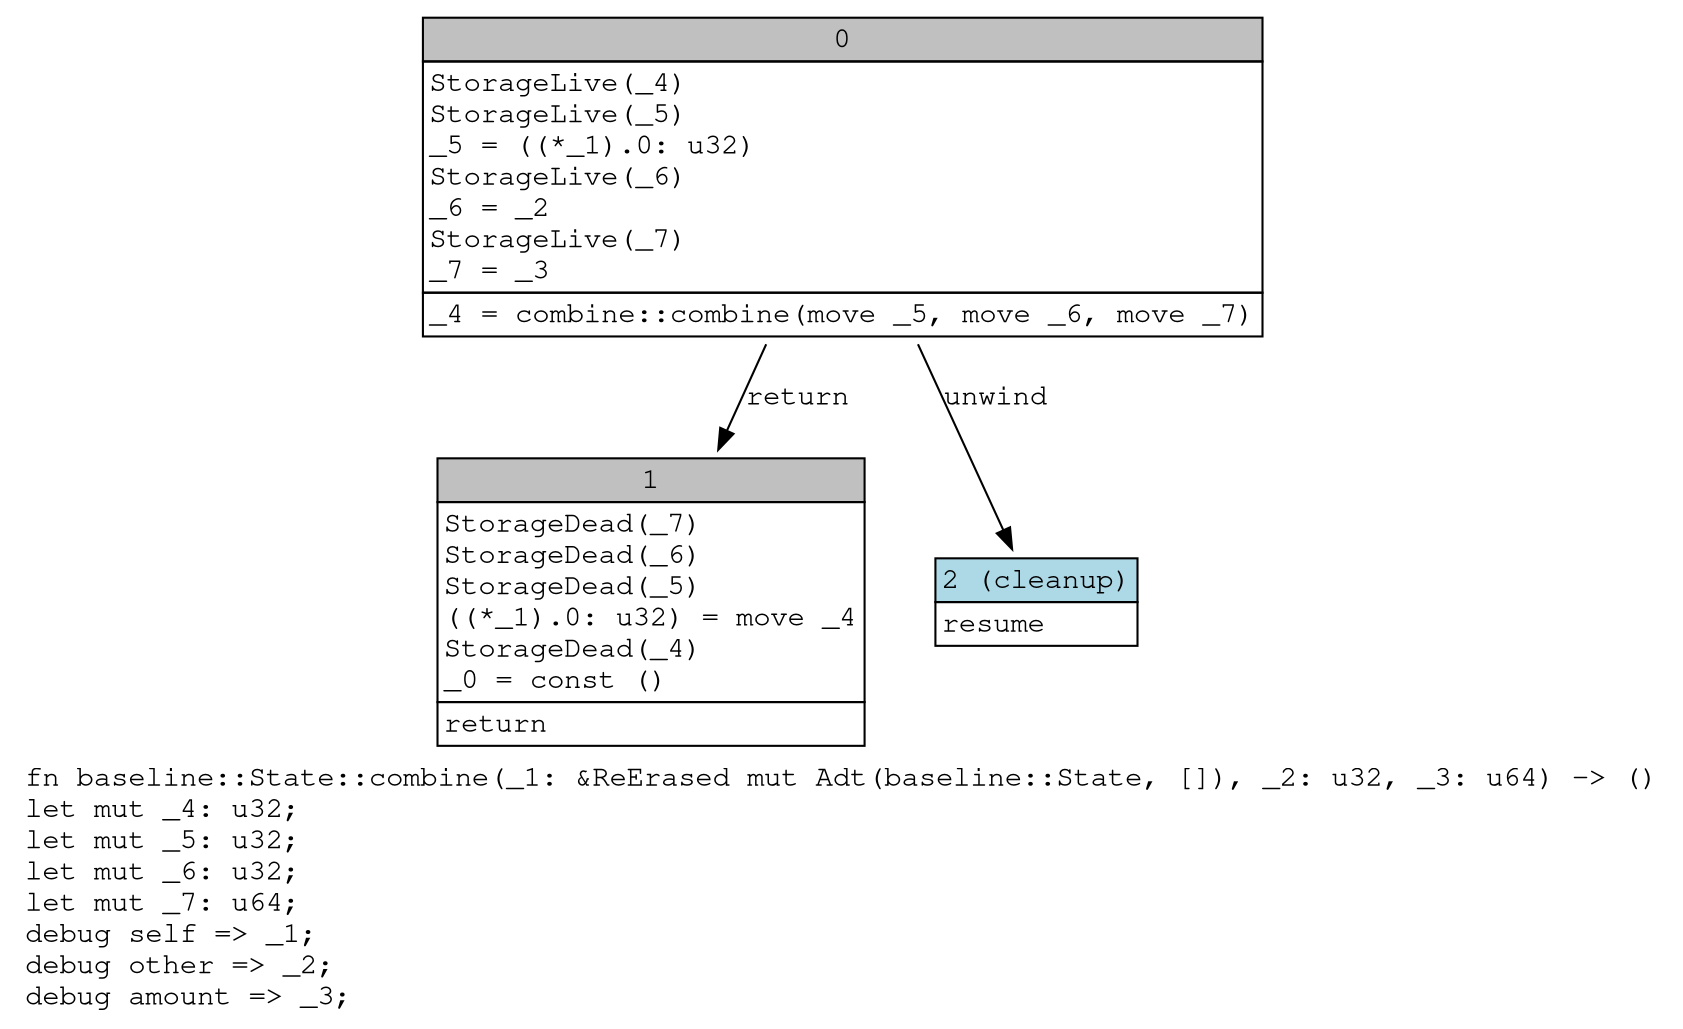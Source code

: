 digraph Mir_0_14 {
    graph [fontname="Courier, monospace"];
    node [fontname="Courier, monospace"];
    edge [fontname="Courier, monospace"];
    label=<fn baseline::State::combine(_1: &amp;ReErased mut Adt(baseline::State, []), _2: u32, _3: u64) -&gt; ()<br align="left"/>let mut _4: u32;<br align="left"/>let mut _5: u32;<br align="left"/>let mut _6: u32;<br align="left"/>let mut _7: u64;<br align="left"/>debug self =&gt; _1;<br align="left"/>debug other =&gt; _2;<br align="left"/>debug amount =&gt; _3;<br align="left"/>>;
    bb0__0_14 [shape="none", label=<<table border="0" cellborder="1" cellspacing="0"><tr><td bgcolor="gray" align="center" colspan="1">0</td></tr><tr><td align="left" balign="left">StorageLive(_4)<br/>StorageLive(_5)<br/>_5 = ((*_1).0: u32)<br/>StorageLive(_6)<br/>_6 = _2<br/>StorageLive(_7)<br/>_7 = _3<br/></td></tr><tr><td align="left">_4 = combine::combine(move _5, move _6, move _7)</td></tr></table>>];
    bb1__0_14 [shape="none", label=<<table border="0" cellborder="1" cellspacing="0"><tr><td bgcolor="gray" align="center" colspan="1">1</td></tr><tr><td align="left" balign="left">StorageDead(_7)<br/>StorageDead(_6)<br/>StorageDead(_5)<br/>((*_1).0: u32) = move _4<br/>StorageDead(_4)<br/>_0 = const ()<br/></td></tr><tr><td align="left">return</td></tr></table>>];
    bb2__0_14 [shape="none", label=<<table border="0" cellborder="1" cellspacing="0"><tr><td bgcolor="lightblue" align="center" colspan="1">2 (cleanup)</td></tr><tr><td align="left">resume</td></tr></table>>];
    bb0__0_14 -> bb1__0_14 [label="return"];
    bb0__0_14 -> bb2__0_14 [label="unwind"];
}
